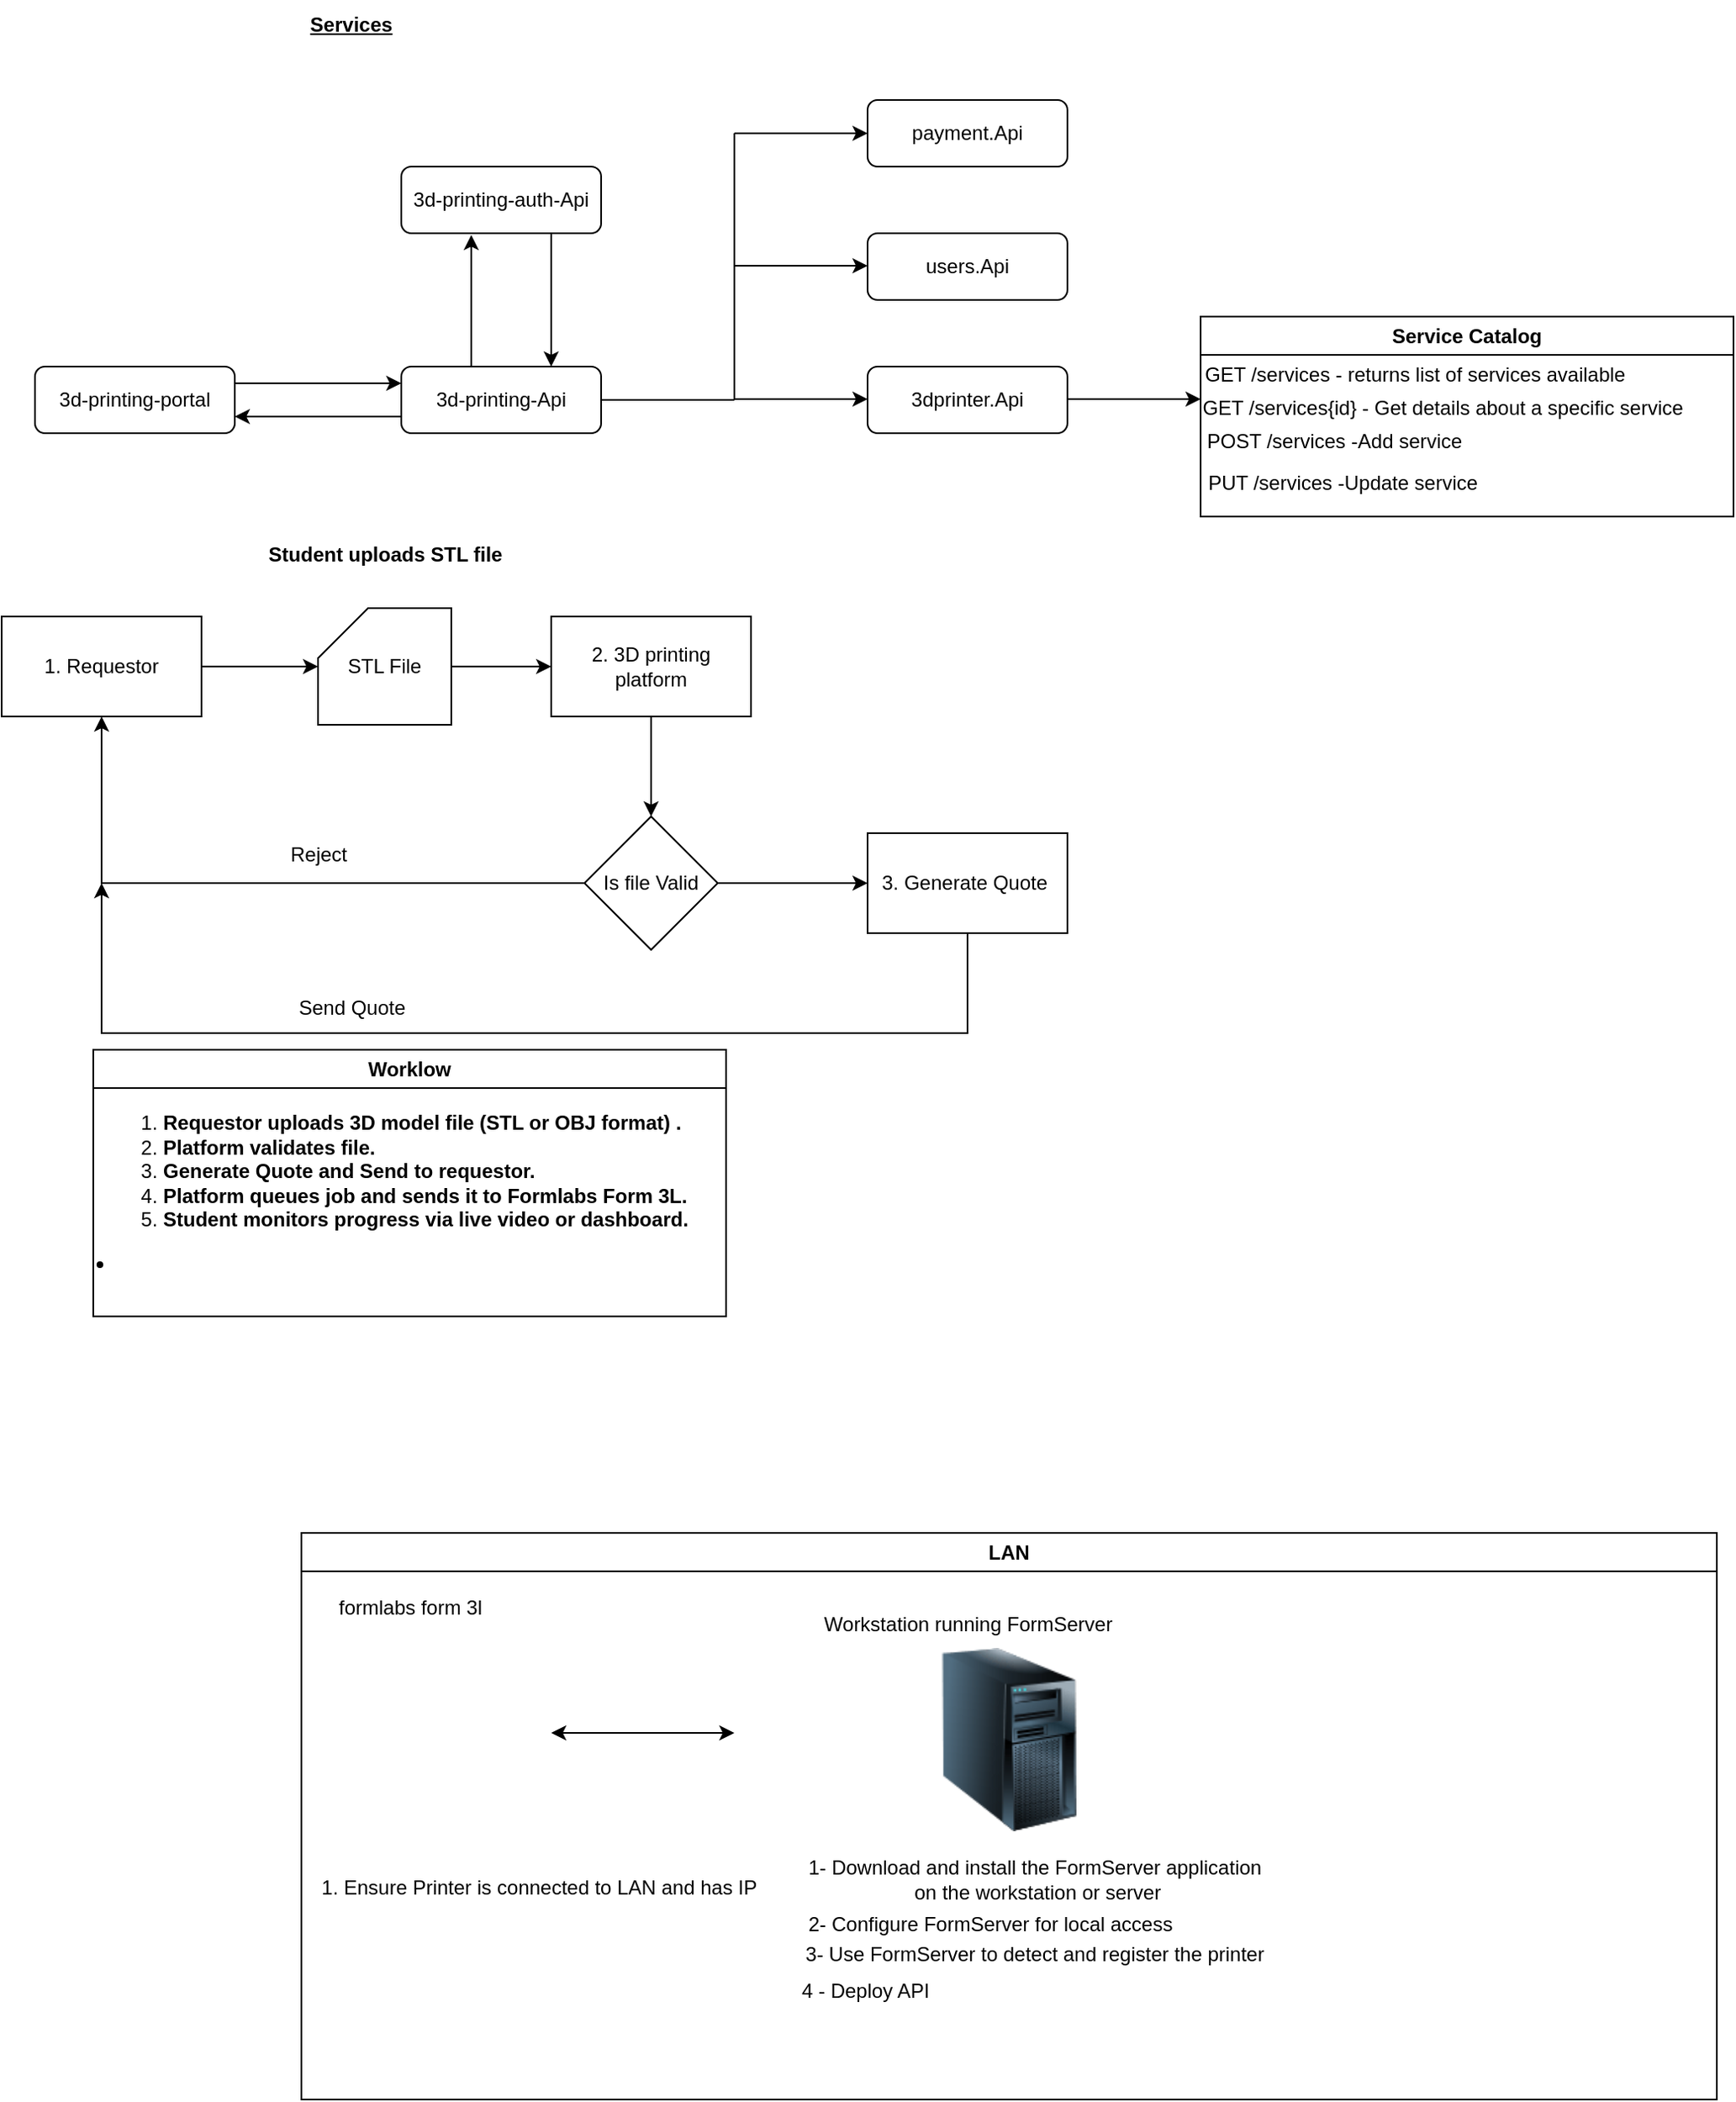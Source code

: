<mxfile version="26.0.3">
  <diagram name="Page-1" id="RAHr6wCWqm_RJsUcqQ_r">
    <mxGraphModel dx="1120" dy="460" grid="1" gridSize="10" guides="1" tooltips="1" connect="1" arrows="1" fold="1" page="1" pageScale="1" pageWidth="850" pageHeight="1100" math="0" shadow="0">
      <root>
        <mxCell id="0" />
        <mxCell id="1" parent="0" />
        <mxCell id="nD1_txr7TnveIEc3btMG-26" style="edgeStyle=orthogonalEdgeStyle;rounded=0;orthogonalLoop=1;jettySize=auto;html=1;" parent="1" source="nD1_txr7TnveIEc3btMG-1" target="nD1_txr7TnveIEc3btMG-2" edge="1">
          <mxGeometry relative="1" as="geometry">
            <Array as="points">
              <mxPoint x="200" y="250" />
              <mxPoint x="200" y="250" />
            </Array>
          </mxGeometry>
        </mxCell>
        <mxCell id="nD1_txr7TnveIEc3btMG-1" value="3d-printing-portal" style="rounded=1;whiteSpace=wrap;html=1;" parent="1" vertex="1">
          <mxGeometry x="20" y="240" width="120" height="40" as="geometry" />
        </mxCell>
        <mxCell id="nD1_txr7TnveIEc3btMG-2" value="3d-printing-Api" style="rounded=1;whiteSpace=wrap;html=1;" parent="1" vertex="1">
          <mxGeometry x="240" y="240" width="120" height="40" as="geometry" />
        </mxCell>
        <mxCell id="nD1_txr7TnveIEc3btMG-3" value="3d-printing-auth-Api" style="rounded=1;whiteSpace=wrap;html=1;" parent="1" vertex="1">
          <mxGeometry x="240" y="120" width="120" height="40" as="geometry" />
        </mxCell>
        <mxCell id="nD1_txr7TnveIEc3btMG-5" value="" style="endArrow=classic;html=1;rounded=0;entryX=0.75;entryY=0;entryDx=0;entryDy=0;exitX=0.75;exitY=1;exitDx=0;exitDy=0;" parent="1" source="nD1_txr7TnveIEc3btMG-3" target="nD1_txr7TnveIEc3btMG-2" edge="1">
          <mxGeometry width="50" height="50" relative="1" as="geometry">
            <mxPoint x="333" y="190" as="sourcePoint" />
            <mxPoint x="330" y="160" as="targetPoint" />
          </mxGeometry>
        </mxCell>
        <mxCell id="nD1_txr7TnveIEc3btMG-6" value="" style="endArrow=classic;html=1;rounded=0;exitX=0.35;exitY=0;exitDx=0;exitDy=0;exitPerimeter=0;entryX=0.35;entryY=1.025;entryDx=0;entryDy=0;entryPerimeter=0;" parent="1" source="nD1_txr7TnveIEc3btMG-2" target="nD1_txr7TnveIEc3btMG-3" edge="1">
          <mxGeometry width="50" height="50" relative="1" as="geometry">
            <mxPoint x="280" y="160" as="sourcePoint" />
            <mxPoint x="280" y="180" as="targetPoint" />
          </mxGeometry>
        </mxCell>
        <mxCell id="nD1_txr7TnveIEc3btMG-7" value="payment.Api" style="rounded=1;whiteSpace=wrap;html=1;" parent="1" vertex="1">
          <mxGeometry x="520" y="80" width="120" height="40" as="geometry" />
        </mxCell>
        <mxCell id="nD1_txr7TnveIEc3btMG-8" value="users.Api" style="rounded=1;whiteSpace=wrap;html=1;" parent="1" vertex="1">
          <mxGeometry x="520" y="160" width="120" height="40" as="geometry" />
        </mxCell>
        <mxCell id="nD1_txr7TnveIEc3btMG-16" value="3dprinter.Api" style="rounded=1;whiteSpace=wrap;html=1;" parent="1" vertex="1">
          <mxGeometry x="520" y="240" width="120" height="40" as="geometry" />
        </mxCell>
        <mxCell id="nD1_txr7TnveIEc3btMG-18" value="" style="endArrow=none;html=1;rounded=0;" parent="1" edge="1">
          <mxGeometry width="50" height="50" relative="1" as="geometry">
            <mxPoint x="440" y="260" as="sourcePoint" />
            <mxPoint x="440" y="100" as="targetPoint" />
          </mxGeometry>
        </mxCell>
        <mxCell id="nD1_txr7TnveIEc3btMG-19" value="" style="endArrow=classic;html=1;rounded=0;entryX=0;entryY=0.5;entryDx=0;entryDy=0;" parent="1" target="nD1_txr7TnveIEc3btMG-7" edge="1">
          <mxGeometry width="50" height="50" relative="1" as="geometry">
            <mxPoint x="440" y="100" as="sourcePoint" />
            <mxPoint x="450" y="210" as="targetPoint" />
          </mxGeometry>
        </mxCell>
        <mxCell id="nD1_txr7TnveIEc3btMG-20" value="" style="endArrow=classic;html=1;rounded=0;entryX=0;entryY=0.5;entryDx=0;entryDy=0;" parent="1" edge="1">
          <mxGeometry width="50" height="50" relative="1" as="geometry">
            <mxPoint x="440" y="179.5" as="sourcePoint" />
            <mxPoint x="520" y="179.5" as="targetPoint" />
          </mxGeometry>
        </mxCell>
        <mxCell id="nD1_txr7TnveIEc3btMG-23" value="" style="endArrow=classic;html=1;rounded=0;entryX=0;entryY=0.5;entryDx=0;entryDy=0;" parent="1" edge="1">
          <mxGeometry width="50" height="50" relative="1" as="geometry">
            <mxPoint x="440" y="259.5" as="sourcePoint" />
            <mxPoint x="520" y="259.5" as="targetPoint" />
          </mxGeometry>
        </mxCell>
        <mxCell id="nD1_txr7TnveIEc3btMG-27" value="" style="endArrow=classic;html=1;rounded=0;exitX=0;exitY=1;exitDx=0;exitDy=0;entryX=1;entryY=1;entryDx=0;entryDy=0;" parent="1" edge="1">
          <mxGeometry width="50" height="50" relative="1" as="geometry">
            <mxPoint x="240" y="270" as="sourcePoint" />
            <mxPoint x="140" y="270" as="targetPoint" />
          </mxGeometry>
        </mxCell>
        <mxCell id="nD1_txr7TnveIEc3btMG-29" value="" style="endArrow=none;html=1;rounded=0;exitX=1;exitY=0.5;exitDx=0;exitDy=0;" parent="1" source="nD1_txr7TnveIEc3btMG-2" edge="1">
          <mxGeometry width="50" height="50" relative="1" as="geometry">
            <mxPoint x="400" y="260" as="sourcePoint" />
            <mxPoint x="440" y="260" as="targetPoint" />
          </mxGeometry>
        </mxCell>
        <mxCell id="nD1_txr7TnveIEc3btMG-30" value="&lt;b&gt;&lt;u&gt;Services&lt;/u&gt;&lt;/b&gt;" style="text;html=1;align=center;verticalAlign=middle;whiteSpace=wrap;rounded=0;" parent="1" vertex="1">
          <mxGeometry x="130" y="20" width="160" height="30" as="geometry" />
        </mxCell>
        <mxCell id="HKxHVvfvl9pLq84g_FQR-4" value="Service Catalog" style="swimlane;whiteSpace=wrap;html=1;" parent="1" vertex="1">
          <mxGeometry x="720" y="210" width="320" height="120" as="geometry" />
        </mxCell>
        <mxCell id="HKxHVvfvl9pLq84g_FQR-6" value="GET /services{id} -&amp;nbsp;Get details about a specific service" style="text;html=1;align=center;verticalAlign=middle;resizable=0;points=[];autosize=1;strokeColor=none;fillColor=none;" parent="HKxHVvfvl9pLq84g_FQR-4" vertex="1">
          <mxGeometry x="-10" y="40" width="310" height="30" as="geometry" />
        </mxCell>
        <mxCell id="HKxHVvfvl9pLq84g_FQR-5" value="GET /services - returns list of services available&amp;nbsp;" style="text;html=1;align=center;verticalAlign=middle;resizable=0;points=[];autosize=1;strokeColor=none;fillColor=none;" parent="HKxHVvfvl9pLq84g_FQR-4" vertex="1">
          <mxGeometry x="-10" y="20" width="280" height="30" as="geometry" />
        </mxCell>
        <mxCell id="HKxHVvfvl9pLq84g_FQR-8" value="POST /services -Add service" style="text;html=1;align=center;verticalAlign=middle;resizable=0;points=[];autosize=1;strokeColor=none;fillColor=none;" parent="HKxHVvfvl9pLq84g_FQR-4" vertex="1">
          <mxGeometry x="-10" y="60" width="180" height="30" as="geometry" />
        </mxCell>
        <mxCell id="HKxHVvfvl9pLq84g_FQR-9" value="PUT /services -Update service" style="text;html=1;align=center;verticalAlign=middle;resizable=0;points=[];autosize=1;strokeColor=none;fillColor=none;" parent="HKxHVvfvl9pLq84g_FQR-4" vertex="1">
          <mxGeometry x="-10" y="85" width="190" height="30" as="geometry" />
        </mxCell>
        <mxCell id="HKxHVvfvl9pLq84g_FQR-13" value="" style="endArrow=classic;html=1;rounded=0;entryX=0;entryY=0.5;entryDx=0;entryDy=0;" parent="1" edge="1">
          <mxGeometry width="50" height="50" relative="1" as="geometry">
            <mxPoint x="640" y="259.5" as="sourcePoint" />
            <mxPoint x="720" y="259.5" as="targetPoint" />
          </mxGeometry>
        </mxCell>
        <mxCell id="HKxHVvfvl9pLq84g_FQR-14" value="Worklow" style="swimlane;whiteSpace=wrap;html=1;" parent="1" vertex="1">
          <mxGeometry x="55" y="650" width="380" height="160" as="geometry" />
        </mxCell>
        <mxCell id="HKxHVvfvl9pLq84g_FQR-18" value="&lt;ol&gt;&lt;li&gt;&lt;strong style=&quot;background-color: initial;&quot;&gt;Requestor uploads 3D model file (STL or OBJ format) .&lt;/strong&gt;&lt;/li&gt;&lt;li&gt;&lt;strong&gt;Platform validates file.&lt;/strong&gt;&lt;/li&gt;&lt;li&gt;&lt;b&gt;Generate Quote and Send to requestor.&lt;/b&gt;&lt;/li&gt;&lt;li&gt;&lt;strong&gt;Platform queues job and sends it to Formlabs Form 3L.&lt;/strong&gt;&lt;/li&gt;&lt;li&gt;&lt;strong&gt;Student monitors progress via live video or dashboard.&lt;/strong&gt;&lt;/li&gt;&lt;/ol&gt;&lt;li&gt;&lt;/li&gt;" style="text;html=1;align=left;verticalAlign=middle;resizable=0;points=[];autosize=1;strokeColor=none;fillColor=none;" parent="HKxHVvfvl9pLq84g_FQR-14" vertex="1">
          <mxGeometry y="20" width="380" height="120" as="geometry" />
        </mxCell>
        <mxCell id="HKxHVvfvl9pLq84g_FQR-33" style="edgeStyle=orthogonalEdgeStyle;rounded=0;orthogonalLoop=1;jettySize=auto;html=1;" parent="1" source="HKxHVvfvl9pLq84g_FQR-30" target="HKxHVvfvl9pLq84g_FQR-32" edge="1">
          <mxGeometry relative="1" as="geometry" />
        </mxCell>
        <mxCell id="HKxHVvfvl9pLq84g_FQR-30" value="1. Requestor" style="rounded=0;whiteSpace=wrap;html=1;" parent="1" vertex="1">
          <mxGeometry y="390" width="120" height="60" as="geometry" />
        </mxCell>
        <mxCell id="HKxHVvfvl9pLq84g_FQR-37" style="edgeStyle=orthogonalEdgeStyle;rounded=0;orthogonalLoop=1;jettySize=auto;html=1;entryX=0.5;entryY=0;entryDx=0;entryDy=0;" parent="1" source="HKxHVvfvl9pLq84g_FQR-31" target="HKxHVvfvl9pLq84g_FQR-36" edge="1">
          <mxGeometry relative="1" as="geometry" />
        </mxCell>
        <mxCell id="HKxHVvfvl9pLq84g_FQR-31" value="2. 3D printing platform" style="rounded=0;whiteSpace=wrap;html=1;" parent="1" vertex="1">
          <mxGeometry x="330" y="390" width="120" height="60" as="geometry" />
        </mxCell>
        <mxCell id="HKxHVvfvl9pLq84g_FQR-34" style="edgeStyle=orthogonalEdgeStyle;rounded=0;orthogonalLoop=1;jettySize=auto;html=1;entryX=0;entryY=0.5;entryDx=0;entryDy=0;" parent="1" source="HKxHVvfvl9pLq84g_FQR-32" target="HKxHVvfvl9pLq84g_FQR-31" edge="1">
          <mxGeometry relative="1" as="geometry" />
        </mxCell>
        <mxCell id="HKxHVvfvl9pLq84g_FQR-32" value="STL File" style="shape=card;whiteSpace=wrap;html=1;" parent="1" vertex="1">
          <mxGeometry x="190" y="385" width="80" height="70" as="geometry" />
        </mxCell>
        <mxCell id="HKxHVvfvl9pLq84g_FQR-35" value="&lt;strong style=&quot;background-color: initial;&quot;&gt;Student uploads STL file&lt;br&gt;&lt;/strong&gt;" style="text;html=1;align=center;verticalAlign=middle;resizable=0;points=[];autosize=1;strokeColor=none;fillColor=none;" parent="1" vertex="1">
          <mxGeometry x="150" y="338" width="160" height="30" as="geometry" />
        </mxCell>
        <mxCell id="HKxHVvfvl9pLq84g_FQR-38" style="edgeStyle=orthogonalEdgeStyle;rounded=0;orthogonalLoop=1;jettySize=auto;html=1;entryX=0.5;entryY=1;entryDx=0;entryDy=0;" parent="1" source="HKxHVvfvl9pLq84g_FQR-36" target="HKxHVvfvl9pLq84g_FQR-30" edge="1">
          <mxGeometry relative="1" as="geometry" />
        </mxCell>
        <mxCell id="HKxHVvfvl9pLq84g_FQR-41" style="edgeStyle=orthogonalEdgeStyle;rounded=0;orthogonalLoop=1;jettySize=auto;html=1;entryX=0;entryY=0.5;entryDx=0;entryDy=0;" parent="1" source="HKxHVvfvl9pLq84g_FQR-36" target="HKxHVvfvl9pLq84g_FQR-40" edge="1">
          <mxGeometry relative="1" as="geometry" />
        </mxCell>
        <mxCell id="HKxHVvfvl9pLq84g_FQR-36" value="Is file Valid" style="rhombus;whiteSpace=wrap;html=1;" parent="1" vertex="1">
          <mxGeometry x="350" y="510" width="80" height="80" as="geometry" />
        </mxCell>
        <mxCell id="HKxHVvfvl9pLq84g_FQR-39" value="Reject" style="text;html=1;align=center;verticalAlign=middle;resizable=0;points=[];autosize=1;strokeColor=none;fillColor=none;" parent="1" vertex="1">
          <mxGeometry x="160" y="518" width="60" height="30" as="geometry" />
        </mxCell>
        <mxCell id="HKxHVvfvl9pLq84g_FQR-42" style="edgeStyle=orthogonalEdgeStyle;rounded=0;orthogonalLoop=1;jettySize=auto;html=1;" parent="1" source="HKxHVvfvl9pLq84g_FQR-40" edge="1">
          <mxGeometry relative="1" as="geometry">
            <mxPoint x="60" y="550" as="targetPoint" />
            <Array as="points">
              <mxPoint x="580" y="640" />
            </Array>
          </mxGeometry>
        </mxCell>
        <mxCell id="HKxHVvfvl9pLq84g_FQR-40" value="3. Generate Quote&amp;nbsp;" style="rounded=0;whiteSpace=wrap;html=1;" parent="1" vertex="1">
          <mxGeometry x="520" y="520" width="120" height="60" as="geometry" />
        </mxCell>
        <mxCell id="HKxHVvfvl9pLq84g_FQR-43" value="Send Quote" style="text;html=1;align=center;verticalAlign=middle;resizable=0;points=[];autosize=1;strokeColor=none;fillColor=none;" parent="1" vertex="1">
          <mxGeometry x="165" y="610" width="90" height="30" as="geometry" />
        </mxCell>
        <mxCell id="9RPeVKcNnwP2lE6VIO22-1" value="LAN" style="swimlane;whiteSpace=wrap;html=1;" vertex="1" parent="1">
          <mxGeometry x="180" y="940" width="850" height="340" as="geometry" />
        </mxCell>
        <mxCell id="HKxHVvfvl9pLq84g_FQR-45" value="formlabs form 3l" style="text;html=1;align=center;verticalAlign=middle;resizable=0;points=[];autosize=1;strokeColor=none;fillColor=none;" parent="9RPeVKcNnwP2lE6VIO22-1" vertex="1">
          <mxGeometry x="10" y="30" width="110" height="30" as="geometry" />
        </mxCell>
        <mxCell id="HKxHVvfvl9pLq84g_FQR-44" value="" style="shape=image;html=1;verticalAlign=top;verticalLabelPosition=bottom;labelBackgroundColor=#ffffff;imageAspect=0;aspect=fixed;image=https://cdn2.iconfinder.com/data/icons/analytic-investment-and-balanced-scorecard/512/426_box_3d_cube_smartphone_product_3d_print_printing-128.png" parent="9RPeVKcNnwP2lE6VIO22-1" vertex="1">
          <mxGeometry x="10" y="60" width="128" height="128" as="geometry" />
        </mxCell>
        <mxCell id="9RPeVKcNnwP2lE6VIO22-2" value="" style="image;html=1;image=img/lib/clip_art/computers/Server_Tower_128x128.png" vertex="1" parent="9RPeVKcNnwP2lE6VIO22-1">
          <mxGeometry x="370" y="69" width="110" height="110" as="geometry" />
        </mxCell>
        <mxCell id="9RPeVKcNnwP2lE6VIO22-3" value="" style="endArrow=classic;startArrow=classic;html=1;rounded=0;" edge="1" parent="9RPeVKcNnwP2lE6VIO22-1">
          <mxGeometry width="50" height="50" relative="1" as="geometry">
            <mxPoint x="150" y="120" as="sourcePoint" />
            <mxPoint x="260" y="120" as="targetPoint" />
          </mxGeometry>
        </mxCell>
        <mxCell id="9RPeVKcNnwP2lE6VIO22-5" value="1- Download and install the FormServer application&lt;div&gt;&amp;nbsp;on the workstation or server&lt;/div&gt;" style="text;html=1;align=center;verticalAlign=middle;resizable=0;points=[];autosize=1;strokeColor=none;fillColor=none;" vertex="1" parent="9RPeVKcNnwP2lE6VIO22-1">
          <mxGeometry x="290" y="188" width="300" height="40" as="geometry" />
        </mxCell>
        <mxCell id="9RPeVKcNnwP2lE6VIO22-6" value="2- Configure FormServer for local access&amp;nbsp;" style="text;html=1;align=center;verticalAlign=middle;resizable=0;points=[];autosize=1;strokeColor=none;fillColor=none;" vertex="1" parent="9RPeVKcNnwP2lE6VIO22-1">
          <mxGeometry x="290" y="220" width="250" height="30" as="geometry" />
        </mxCell>
        <mxCell id="9RPeVKcNnwP2lE6VIO22-7" value="3- Use FormServer to detect and register the printer" style="text;html=1;align=center;verticalAlign=middle;resizable=0;points=[];autosize=1;strokeColor=none;fillColor=none;" vertex="1" parent="9RPeVKcNnwP2lE6VIO22-1">
          <mxGeometry x="290" y="238" width="300" height="30" as="geometry" />
        </mxCell>
        <mxCell id="9RPeVKcNnwP2lE6VIO22-8" value="1. Ensure Printer is connected to LAN and has IP&lt;span style=&quot;white-space: pre;&quot;&gt;&#x9;&lt;/span&gt;" style="text;html=1;align=center;verticalAlign=middle;resizable=0;points=[];autosize=1;strokeColor=none;fillColor=none;" vertex="1" parent="9RPeVKcNnwP2lE6VIO22-1">
          <mxGeometry y="198" width="290" height="30" as="geometry" />
        </mxCell>
        <mxCell id="9RPeVKcNnwP2lE6VIO22-12" value="Workstation running FormServer" style="text;html=1;align=center;verticalAlign=middle;resizable=0;points=[];autosize=1;strokeColor=none;fillColor=none;" vertex="1" parent="9RPeVKcNnwP2lE6VIO22-1">
          <mxGeometry x="300" y="40" width="200" height="30" as="geometry" />
        </mxCell>
        <mxCell id="9RPeVKcNnwP2lE6VIO22-16" value="4 - Deploy API&amp;nbsp;" style="text;html=1;align=center;verticalAlign=middle;resizable=0;points=[];autosize=1;strokeColor=none;fillColor=none;" vertex="1" parent="9RPeVKcNnwP2lE6VIO22-1">
          <mxGeometry x="290" y="260" width="100" height="30" as="geometry" />
        </mxCell>
      </root>
    </mxGraphModel>
  </diagram>
</mxfile>
